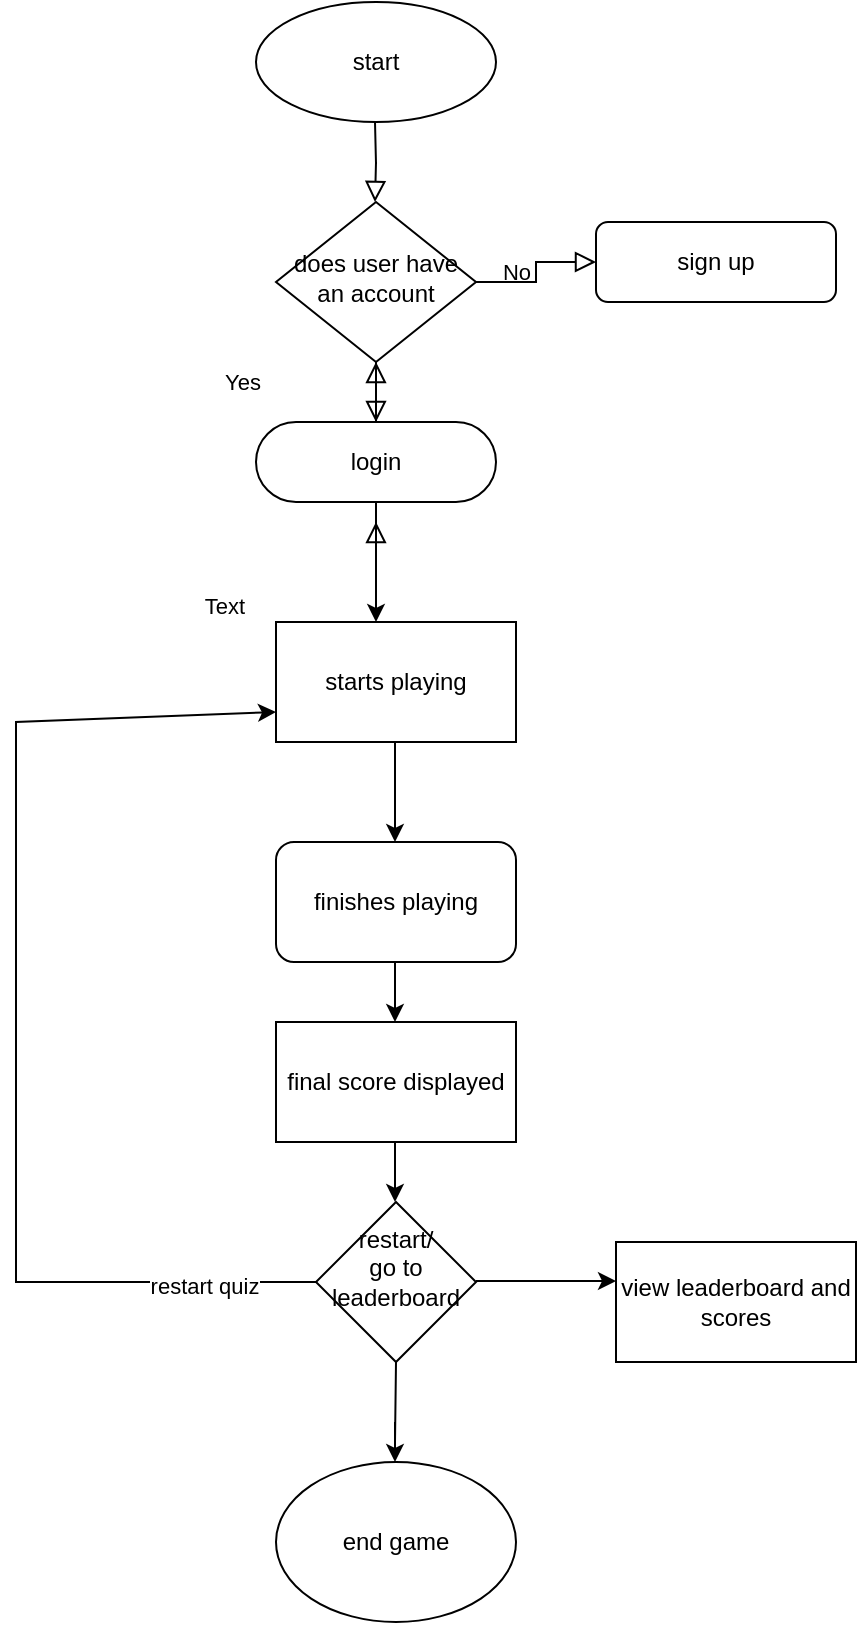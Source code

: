 <mxfile version="24.0.0" type="github">
  <diagram id="C5RBs43oDa-KdzZeNtuy" name="Page-1">
    <mxGraphModel dx="825" dy="481" grid="1" gridSize="10" guides="1" tooltips="1" connect="1" arrows="1" fold="1" page="1" pageScale="1" pageWidth="827" pageHeight="1169" math="0" shadow="0">
      <root>
        <mxCell id="WIyWlLk6GJQsqaUBKTNV-0" />
        <mxCell id="WIyWlLk6GJQsqaUBKTNV-1" parent="WIyWlLk6GJQsqaUBKTNV-0" />
        <mxCell id="WIyWlLk6GJQsqaUBKTNV-2" value="" style="rounded=0;html=1;jettySize=auto;orthogonalLoop=1;fontSize=11;endArrow=block;endFill=0;endSize=8;strokeWidth=1;shadow=0;labelBackgroundColor=none;edgeStyle=orthogonalEdgeStyle;" parent="WIyWlLk6GJQsqaUBKTNV-1" source="WIyWlLk6GJQsqaUBKTNV-3" target="WIyWlLk6GJQsqaUBKTNV-6" edge="1">
          <mxGeometry relative="1" as="geometry" />
        </mxCell>
        <mxCell id="WIyWlLk6GJQsqaUBKTNV-4" value="Yes" style="rounded=0;html=1;jettySize=auto;orthogonalLoop=1;fontSize=11;endArrow=block;endFill=0;endSize=8;strokeWidth=1;shadow=0;labelBackgroundColor=none;edgeStyle=orthogonalEdgeStyle;" parent="WIyWlLk6GJQsqaUBKTNV-1" source="WIyWlLk6GJQsqaUBKTNV-3" edge="1">
          <mxGeometry x="-1" y="-63" relative="1" as="geometry">
            <mxPoint x="-4" y="-60" as="offset" />
            <mxPoint x="220" y="290" as="targetPoint" />
          </mxGeometry>
        </mxCell>
        <mxCell id="WIyWlLk6GJQsqaUBKTNV-5" value="No" style="edgeStyle=orthogonalEdgeStyle;rounded=0;html=1;jettySize=auto;orthogonalLoop=1;fontSize=11;endArrow=block;endFill=0;endSize=8;strokeWidth=1;shadow=0;labelBackgroundColor=none;" parent="WIyWlLk6GJQsqaUBKTNV-1" source="WIyWlLk6GJQsqaUBKTNV-6" target="WIyWlLk6GJQsqaUBKTNV-7" edge="1">
          <mxGeometry y="10" relative="1" as="geometry">
            <mxPoint as="offset" />
          </mxGeometry>
        </mxCell>
        <mxCell id="WIyWlLk6GJQsqaUBKTNV-6" value="does user have an account" style="rhombus;whiteSpace=wrap;html=1;shadow=0;fontFamily=Helvetica;fontSize=12;align=center;strokeWidth=1;spacing=6;spacingTop=-4;" parent="WIyWlLk6GJQsqaUBKTNV-1" vertex="1">
          <mxGeometry x="170" y="130" width="100" height="80" as="geometry" />
        </mxCell>
        <mxCell id="WIyWlLk6GJQsqaUBKTNV-7" value="sign up" style="rounded=1;whiteSpace=wrap;html=1;fontSize=12;glass=0;strokeWidth=1;shadow=0;" parent="WIyWlLk6GJQsqaUBKTNV-1" vertex="1">
          <mxGeometry x="330" y="140" width="120" height="40" as="geometry" />
        </mxCell>
        <mxCell id="WIyWlLk6GJQsqaUBKTNV-8" value="" style="rounded=0;html=1;jettySize=auto;orthogonalLoop=1;fontSize=11;endArrow=block;endFill=0;endSize=8;strokeWidth=1;shadow=0;labelBackgroundColor=none;edgeStyle=orthogonalEdgeStyle;" parent="WIyWlLk6GJQsqaUBKTNV-1" edge="1">
          <mxGeometry x="0.333" y="20" relative="1" as="geometry">
            <mxPoint as="offset" />
            <mxPoint x="219.5" y="90" as="sourcePoint" />
            <mxPoint x="219.5" y="130" as="targetPoint" />
          </mxGeometry>
        </mxCell>
        <object label="start" id="iBUdM93aBDpP0rc3XQSH-1">
          <mxCell style="ellipse;whiteSpace=wrap;html=1;" vertex="1" parent="WIyWlLk6GJQsqaUBKTNV-1">
            <mxGeometry x="160" y="30" width="120" height="60" as="geometry" />
          </mxCell>
        </object>
        <mxCell id="iBUdM93aBDpP0rc3XQSH-2" value="" style="rounded=0;html=1;jettySize=auto;orthogonalLoop=1;fontSize=11;endArrow=block;endFill=0;endSize=8;strokeWidth=1;shadow=0;labelBackgroundColor=none;edgeStyle=orthogonalEdgeStyle;" edge="1" parent="WIyWlLk6GJQsqaUBKTNV-1" source="WIyWlLk6GJQsqaUBKTNV-6" target="WIyWlLk6GJQsqaUBKTNV-3">
          <mxGeometry y="20" relative="1" as="geometry">
            <mxPoint as="offset" />
            <mxPoint x="220" y="200" as="sourcePoint" />
            <mxPoint x="220" y="290" as="targetPoint" />
          </mxGeometry>
        </mxCell>
        <mxCell id="iBUdM93aBDpP0rc3XQSH-5" style="edgeStyle=orthogonalEdgeStyle;rounded=0;orthogonalLoop=1;jettySize=auto;html=1;" edge="1" parent="WIyWlLk6GJQsqaUBKTNV-1" source="WIyWlLk6GJQsqaUBKTNV-3">
          <mxGeometry relative="1" as="geometry">
            <mxPoint x="220" y="340" as="targetPoint" />
            <Array as="points">
              <mxPoint x="220" y="340" />
              <mxPoint x="220" y="340" />
            </Array>
          </mxGeometry>
        </mxCell>
        <mxCell id="WIyWlLk6GJQsqaUBKTNV-3" value="login" style="rounded=1;whiteSpace=wrap;html=1;fontSize=12;glass=0;strokeWidth=1;shadow=0;arcSize=50;" parent="WIyWlLk6GJQsqaUBKTNV-1" vertex="1">
          <mxGeometry x="160" y="240" width="120" height="40" as="geometry" />
        </mxCell>
        <mxCell id="iBUdM93aBDpP0rc3XQSH-6" value="starts playing" style="rounded=0;whiteSpace=wrap;html=1;" vertex="1" parent="WIyWlLk6GJQsqaUBKTNV-1">
          <mxGeometry x="170" y="340" width="120" height="60" as="geometry" />
        </mxCell>
        <mxCell id="iBUdM93aBDpP0rc3XQSH-8" value="finishes playing" style="rounded=1;whiteSpace=wrap;html=1;" vertex="1" parent="WIyWlLk6GJQsqaUBKTNV-1">
          <mxGeometry x="170" y="450" width="120" height="60" as="geometry" />
        </mxCell>
        <mxCell id="iBUdM93aBDpP0rc3XQSH-9" value="" style="endArrow=classic;html=1;rounded=0;" edge="1" parent="WIyWlLk6GJQsqaUBKTNV-1">
          <mxGeometry width="50" height="50" relative="1" as="geometry">
            <mxPoint x="229.5" y="400" as="sourcePoint" />
            <mxPoint x="229.5" y="450" as="targetPoint" />
          </mxGeometry>
        </mxCell>
        <mxCell id="iBUdM93aBDpP0rc3XQSH-10" value="Text" style="edgeLabel;html=1;align=center;verticalAlign=middle;resizable=0;points=[];" vertex="1" connectable="0" parent="iBUdM93aBDpP0rc3XQSH-9">
          <mxGeometry y="-3" relative="1" as="geometry">
            <mxPoint x="-83" y="-93" as="offset" />
          </mxGeometry>
        </mxCell>
        <mxCell id="iBUdM93aBDpP0rc3XQSH-11" value="" style="endArrow=classic;html=1;rounded=0;" edge="1" parent="WIyWlLk6GJQsqaUBKTNV-1">
          <mxGeometry width="50" height="50" relative="1" as="geometry">
            <mxPoint x="229.5" y="510" as="sourcePoint" />
            <mxPoint x="229.5" y="540" as="targetPoint" />
            <Array as="points">
              <mxPoint x="229.5" y="520" />
            </Array>
          </mxGeometry>
        </mxCell>
        <mxCell id="iBUdM93aBDpP0rc3XQSH-12" value="final score displayed" style="rounded=0;whiteSpace=wrap;html=1;" vertex="1" parent="WIyWlLk6GJQsqaUBKTNV-1">
          <mxGeometry x="170" y="540" width="120" height="60" as="geometry" />
        </mxCell>
        <mxCell id="iBUdM93aBDpP0rc3XQSH-13" value="" style="endArrow=classic;html=1;rounded=0;" edge="1" parent="WIyWlLk6GJQsqaUBKTNV-1">
          <mxGeometry width="50" height="50" relative="1" as="geometry">
            <mxPoint x="229.5" y="600" as="sourcePoint" />
            <mxPoint x="229.5" y="630" as="targetPoint" />
            <Array as="points">
              <mxPoint x="229.5" y="610" />
            </Array>
          </mxGeometry>
        </mxCell>
        <mxCell id="iBUdM93aBDpP0rc3XQSH-14" value="restart/&lt;div&gt;go to leaderboard&lt;br&gt;&lt;div&gt;&lt;br&gt;&lt;/div&gt;&lt;/div&gt;" style="rhombus;whiteSpace=wrap;html=1;" vertex="1" parent="WIyWlLk6GJQsqaUBKTNV-1">
          <mxGeometry x="190" y="630" width="80" height="80" as="geometry" />
        </mxCell>
        <mxCell id="iBUdM93aBDpP0rc3XQSH-16" value="" style="endArrow=classic;html=1;rounded=0;entryX=0;entryY=0.75;entryDx=0;entryDy=0;exitX=0;exitY=0.5;exitDx=0;exitDy=0;" edge="1" parent="WIyWlLk6GJQsqaUBKTNV-1" source="iBUdM93aBDpP0rc3XQSH-14" target="iBUdM93aBDpP0rc3XQSH-6">
          <mxGeometry width="50" height="50" relative="1" as="geometry">
            <mxPoint x="140" y="570" as="sourcePoint" />
            <mxPoint x="150" y="390" as="targetPoint" />
            <Array as="points">
              <mxPoint x="40" y="670" />
              <mxPoint x="40" y="390" />
            </Array>
          </mxGeometry>
        </mxCell>
        <mxCell id="iBUdM93aBDpP0rc3XQSH-17" value="restart quiz" style="edgeLabel;html=1;align=center;verticalAlign=middle;resizable=0;points=[];" vertex="1" connectable="0" parent="iBUdM93aBDpP0rc3XQSH-16">
          <mxGeometry x="-0.8" y="2" relative="1" as="geometry">
            <mxPoint as="offset" />
          </mxGeometry>
        </mxCell>
        <mxCell id="iBUdM93aBDpP0rc3XQSH-20" value="" style="endArrow=classic;html=1;rounded=0;exitX=0.5;exitY=1;exitDx=0;exitDy=0;" edge="1" parent="WIyWlLk6GJQsqaUBKTNV-1" source="iBUdM93aBDpP0rc3XQSH-14">
          <mxGeometry width="50" height="50" relative="1" as="geometry">
            <mxPoint x="229.5" y="720" as="sourcePoint" />
            <mxPoint x="229.5" y="760" as="targetPoint" />
            <Array as="points">
              <mxPoint x="229.5" y="750" />
              <mxPoint x="229.5" y="740" />
            </Array>
          </mxGeometry>
        </mxCell>
        <mxCell id="iBUdM93aBDpP0rc3XQSH-21" value="view leaderboard and scores" style="rounded=0;whiteSpace=wrap;html=1;" vertex="1" parent="WIyWlLk6GJQsqaUBKTNV-1">
          <mxGeometry x="340" y="650" width="120" height="60" as="geometry" />
        </mxCell>
        <mxCell id="iBUdM93aBDpP0rc3XQSH-23" value="" style="endArrow=classic;html=1;rounded=0;" edge="1" parent="WIyWlLk6GJQsqaUBKTNV-1">
          <mxGeometry width="50" height="50" relative="1" as="geometry">
            <mxPoint x="270" y="669.5" as="sourcePoint" />
            <mxPoint x="340" y="669.5" as="targetPoint" />
          </mxGeometry>
        </mxCell>
        <mxCell id="iBUdM93aBDpP0rc3XQSH-24" value="end game" style="ellipse;whiteSpace=wrap;html=1;" vertex="1" parent="WIyWlLk6GJQsqaUBKTNV-1">
          <mxGeometry x="170" y="760" width="120" height="80" as="geometry" />
        </mxCell>
      </root>
    </mxGraphModel>
  </diagram>
</mxfile>
